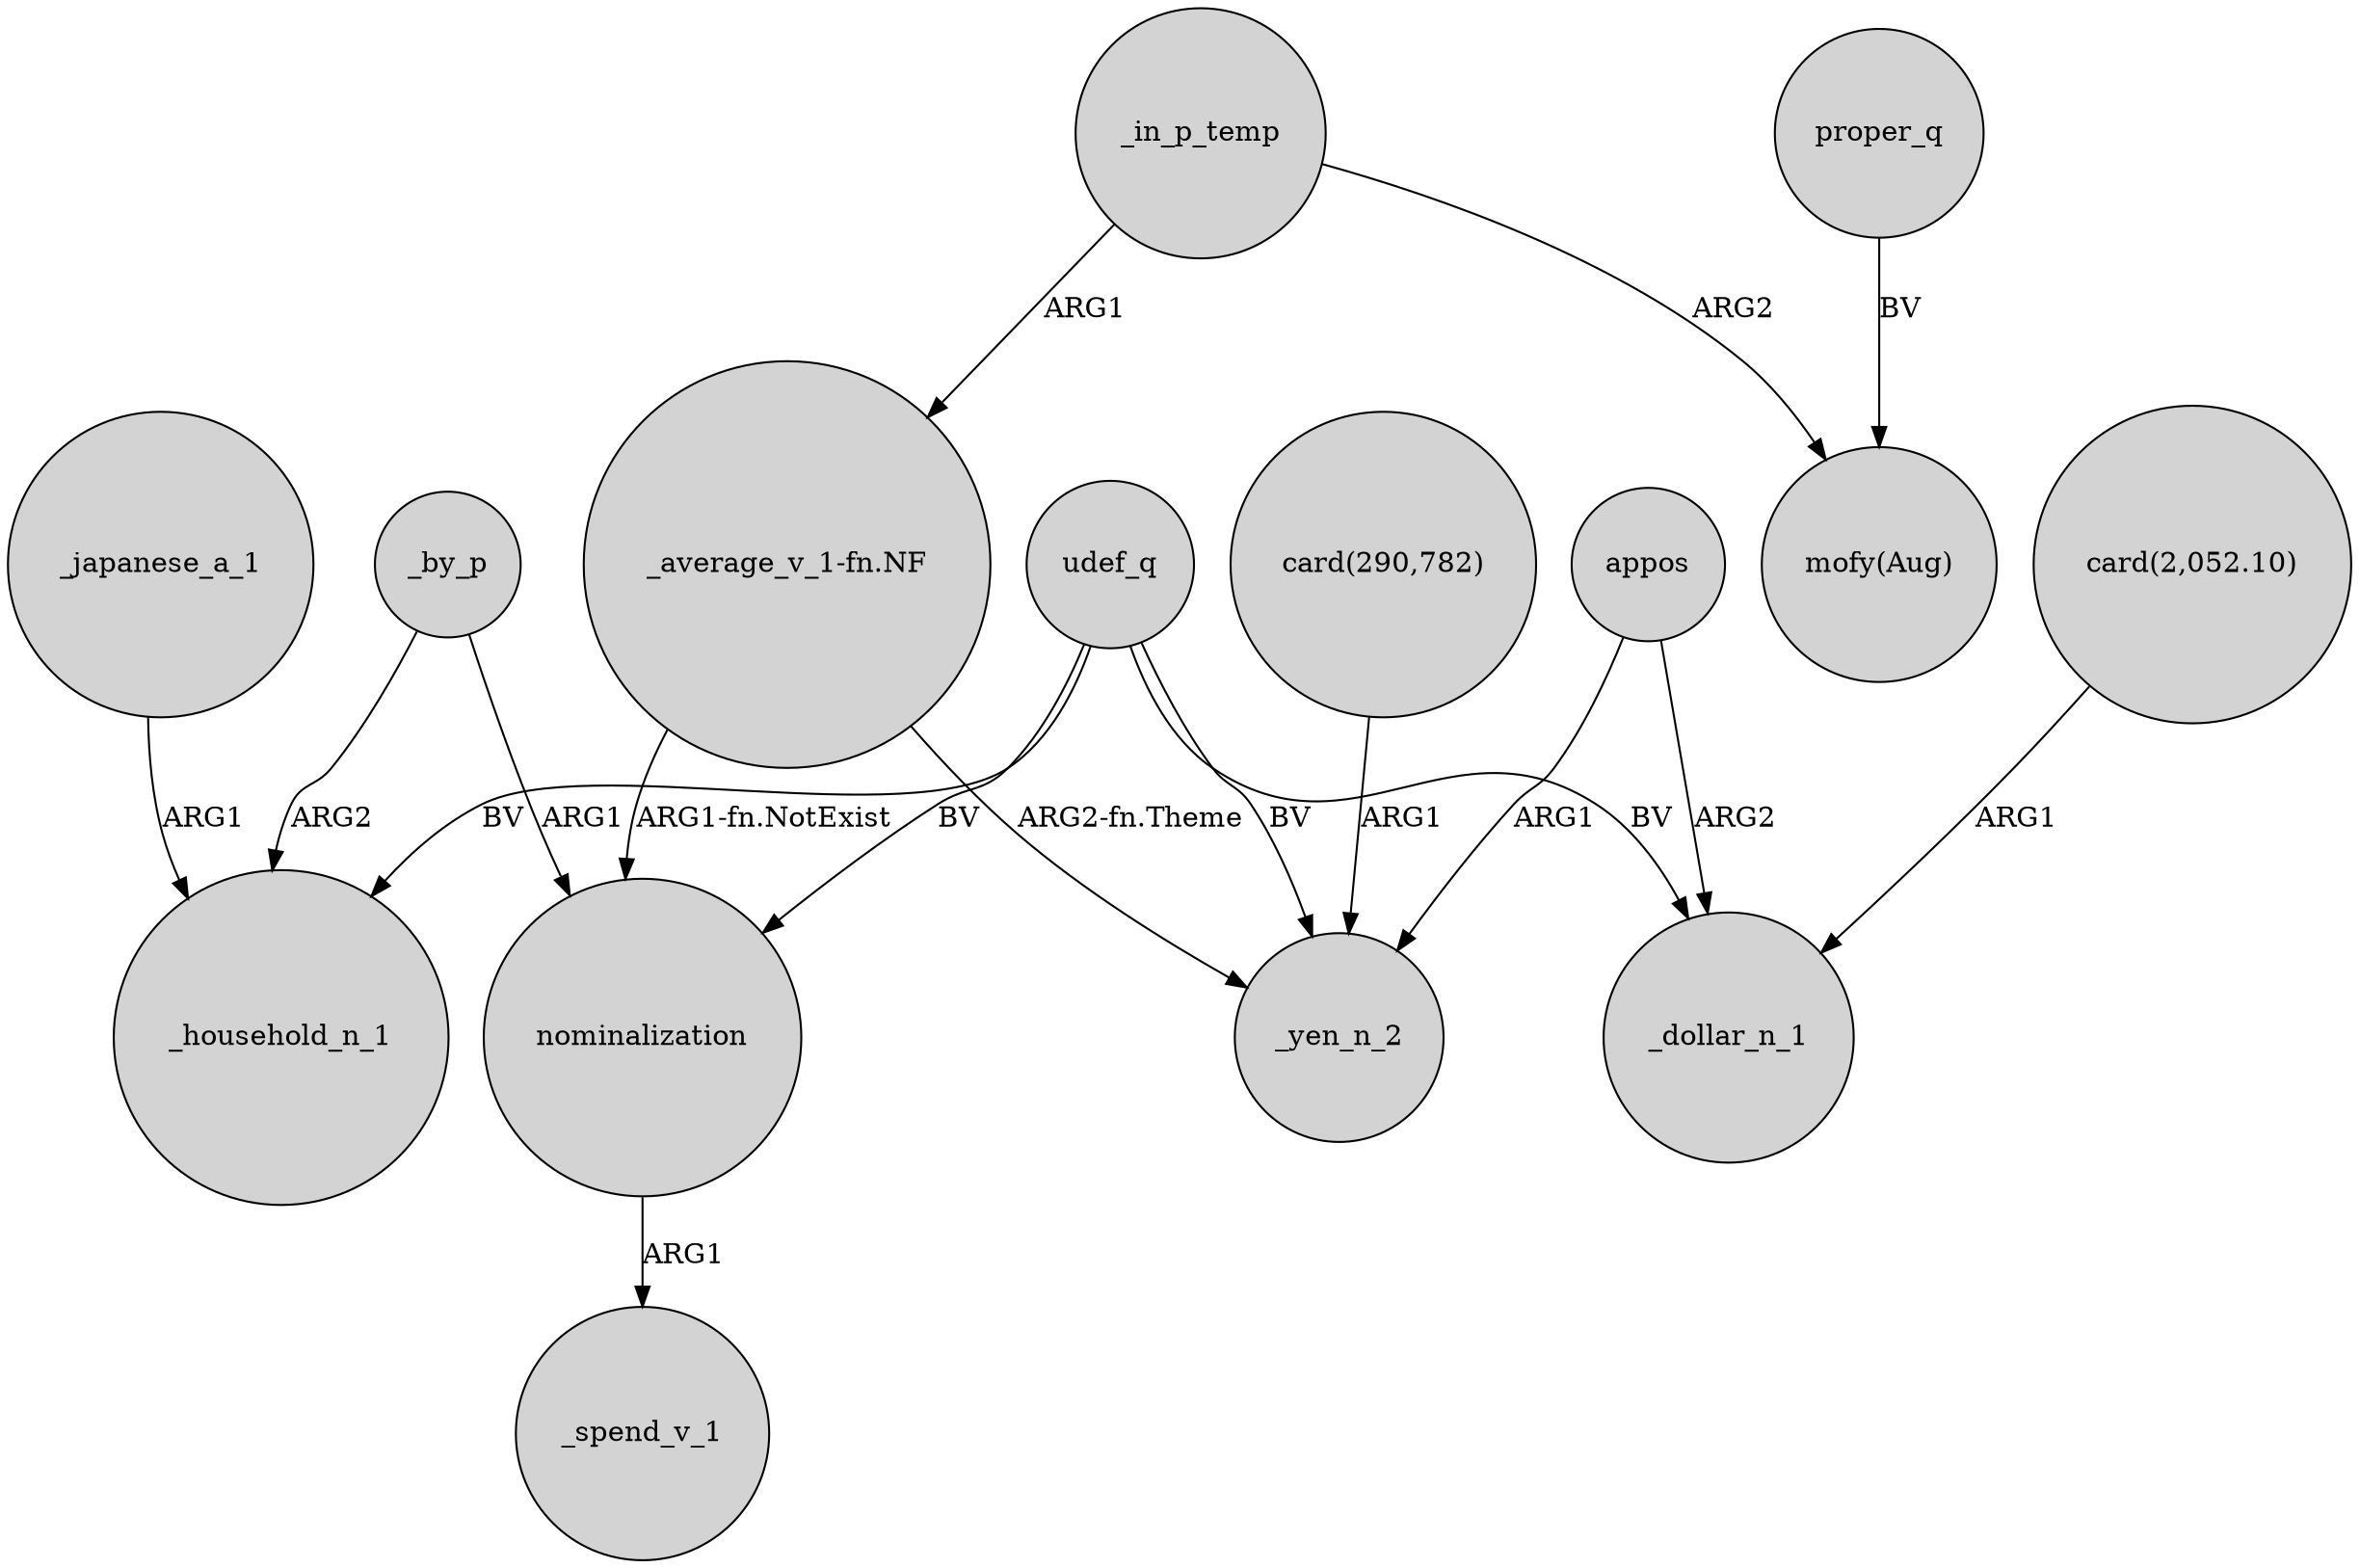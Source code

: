digraph {
	node [shape=circle style=filled]
	_by_p -> nominalization [label=ARG1]
	appos -> _dollar_n_1 [label=ARG2]
	_in_p_temp -> "mofy(Aug)" [label=ARG2]
	udef_q -> _yen_n_2 [label=BV]
	"card(2,052.10)" -> _dollar_n_1 [label=ARG1]
	nominalization -> _spend_v_1 [label=ARG1]
	"_average_v_1-fn.NF" -> nominalization [label="ARG1-fn.NotExist"]
	"_average_v_1-fn.NF" -> _yen_n_2 [label="ARG2-fn.Theme"]
	proper_q -> "mofy(Aug)" [label=BV]
	_japanese_a_1 -> _household_n_1 [label=ARG1]
	"card(290,782)" -> _yen_n_2 [label=ARG1]
	udef_q -> _household_n_1 [label=BV]
	udef_q -> nominalization [label=BV]
	_in_p_temp -> "_average_v_1-fn.NF" [label=ARG1]
	udef_q -> _dollar_n_1 [label=BV]
	_by_p -> _household_n_1 [label=ARG2]
	appos -> _yen_n_2 [label=ARG1]
}
